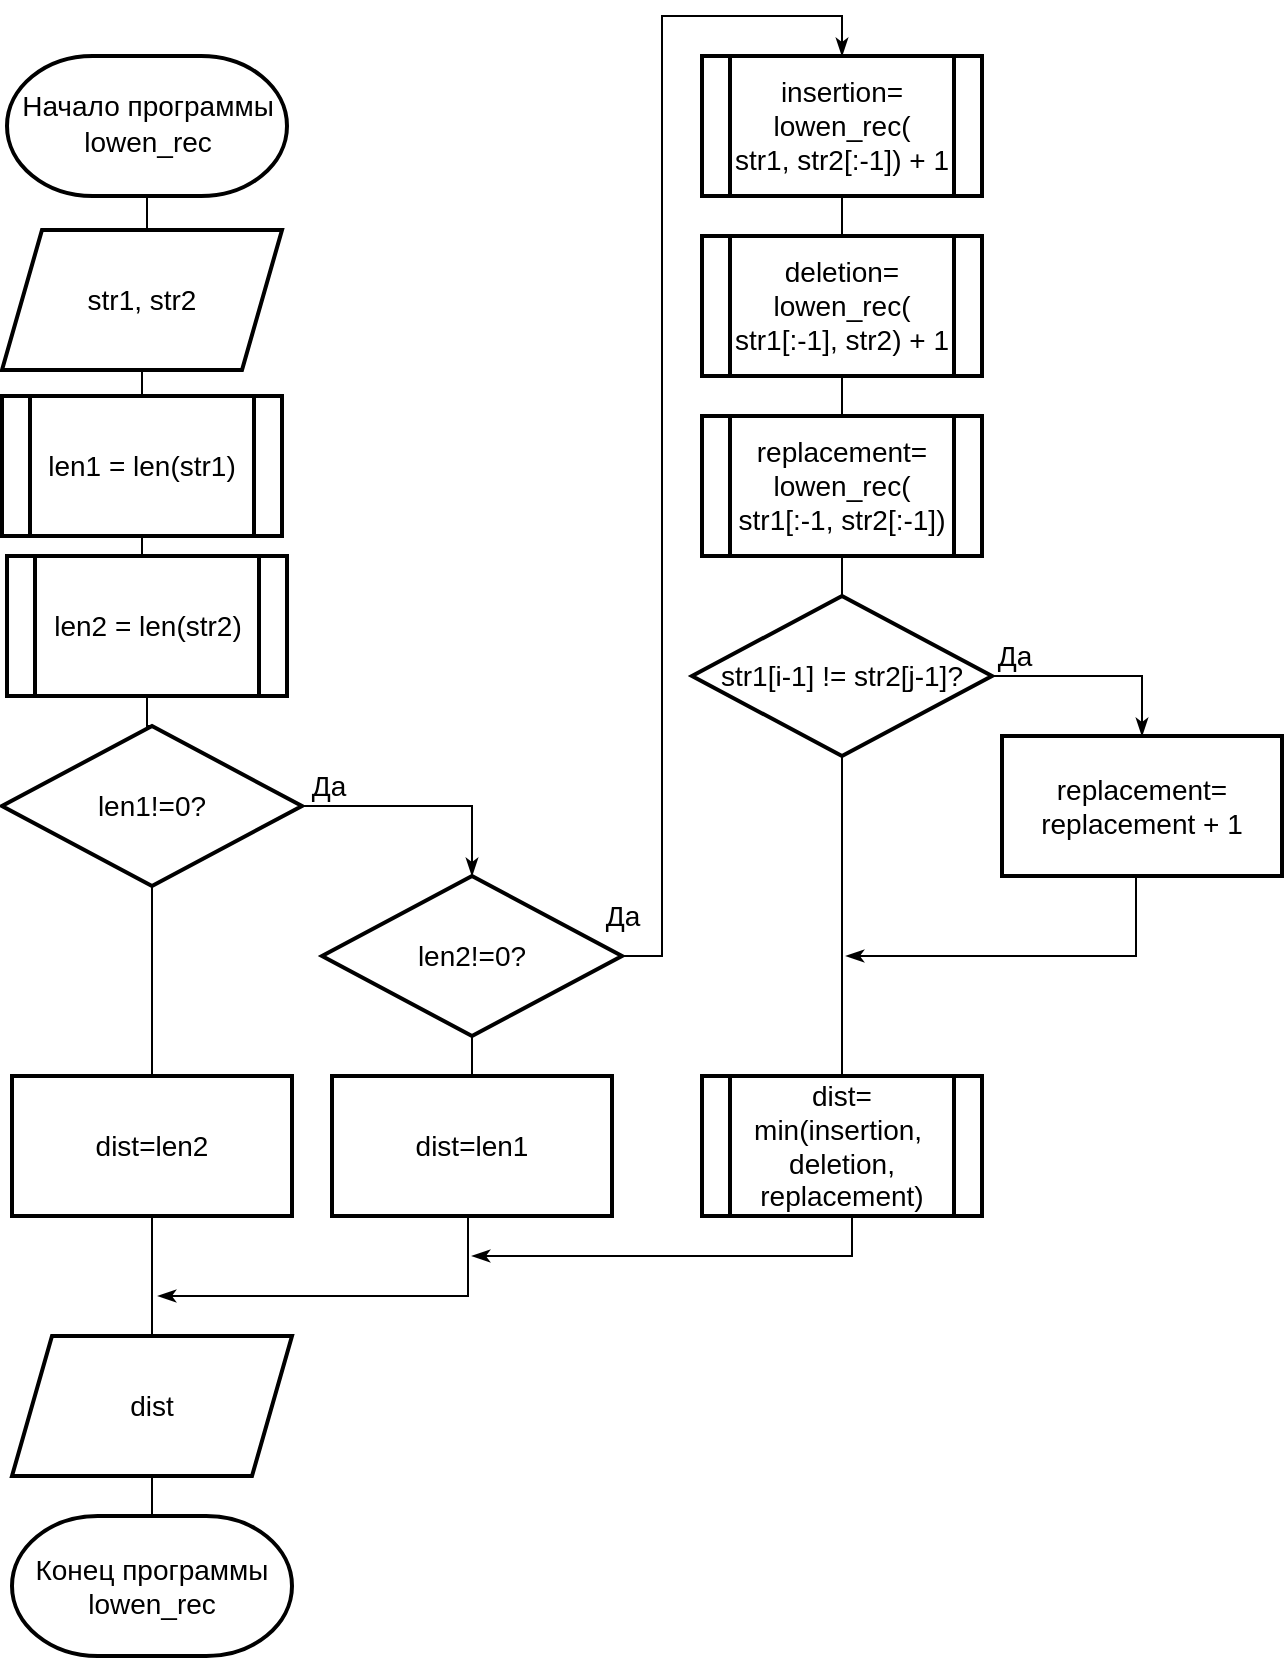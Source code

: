 <mxfile version="13.9.9" type="device"><diagram id="C5RBs43oDa-KdzZeNtuy" name="Page-1"><mxGraphModel dx="125" dy="1813" grid="1" gridSize="10" guides="1" tooltips="1" connect="1" arrows="1" fold="1" page="1" pageScale="1" pageWidth="827" pageHeight="1169" math="0" shadow="0"><root><mxCell id="WIyWlLk6GJQsqaUBKTNV-0"/><mxCell id="WIyWlLk6GJQsqaUBKTNV-1" parent="WIyWlLk6GJQsqaUBKTNV-0"/><mxCell id="WdZP0otw79XUUpHIpCqY-2" value="&lt;font style=&quot;font-size: 14px&quot;&gt;Начало программы&lt;br&gt;&lt;span style=&quot;line-height: 150%&quot;&gt;lowen_rec&lt;/span&gt;&lt;/font&gt;" style="strokeWidth=2;html=1;shape=mxgraph.flowchart.terminator;whiteSpace=wrap;fontSize=14;fontFamily=Helvetica;" parent="WIyWlLk6GJQsqaUBKTNV-1" vertex="1"><mxGeometry x="972.5" width="140" height="70" as="geometry"/></mxCell><mxCell id="WdZP0otw79XUUpHIpCqY-33" style="edgeStyle=orthogonalEdgeStyle;rounded=0;orthogonalLoop=1;jettySize=auto;html=1;exitX=0.5;exitY=0;exitDx=0;exitDy=0;entryX=0.5;entryY=1;entryDx=0;entryDy=0;entryPerimeter=0;endArrow=none;endFill=0;" parent="WIyWlLk6GJQsqaUBKTNV-1" source="WdZP0otw79XUUpHIpCqY-3" target="WdZP0otw79XUUpHIpCqY-2" edge="1"><mxGeometry relative="1" as="geometry"/></mxCell><mxCell id="WdZP0otw79XUUpHIpCqY-3" value="str1, str2" style="shape=parallelogram;perimeter=parallelogramPerimeter;whiteSpace=wrap;html=1;fixedSize=1;strokeWidth=2;fontSize=14;" parent="WIyWlLk6GJQsqaUBKTNV-1" vertex="1"><mxGeometry x="970" y="87" width="140" height="70" as="geometry"/></mxCell><mxCell id="WdZP0otw79XUUpHIpCqY-35" style="edgeStyle=orthogonalEdgeStyle;rounded=0;orthogonalLoop=1;jettySize=auto;html=1;exitX=0.5;exitY=0;exitDx=0;exitDy=0;entryX=0.5;entryY=1;entryDx=0;entryDy=0;endArrow=none;endFill=0;" parent="WIyWlLk6GJQsqaUBKTNV-1" source="WdZP0otw79XUUpHIpCqY-4" target="WdZP0otw79XUUpHIpCqY-5" edge="1"><mxGeometry relative="1" as="geometry"/></mxCell><mxCell id="WdZP0otw79XUUpHIpCqY-4" value="len2 = len(str2)" style="shape=process;whiteSpace=wrap;html=1;backgroundOutline=1;strokeWidth=2;fontSize=14;" parent="WIyWlLk6GJQsqaUBKTNV-1" vertex="1"><mxGeometry x="972.5" y="250" width="140" height="70" as="geometry"/></mxCell><mxCell id="WdZP0otw79XUUpHIpCqY-34" style="edgeStyle=orthogonalEdgeStyle;rounded=0;orthogonalLoop=1;jettySize=auto;html=1;exitX=0.5;exitY=0;exitDx=0;exitDy=0;entryX=0.5;entryY=1;entryDx=0;entryDy=0;endArrow=none;endFill=0;" parent="WIyWlLk6GJQsqaUBKTNV-1" source="WdZP0otw79XUUpHIpCqY-5" target="WdZP0otw79XUUpHIpCqY-3" edge="1"><mxGeometry relative="1" as="geometry"/></mxCell><mxCell id="WdZP0otw79XUUpHIpCqY-5" value="len1 = len(str1)" style="shape=process;whiteSpace=wrap;html=1;backgroundOutline=1;strokeWidth=2;fontSize=14;" parent="WIyWlLk6GJQsqaUBKTNV-1" vertex="1"><mxGeometry x="970" y="170" width="140" height="70" as="geometry"/></mxCell><mxCell id="WdZP0otw79XUUpHIpCqY-6" value="Да" style="edgeStyle=orthogonalEdgeStyle;rounded=0;orthogonalLoop=1;jettySize=auto;html=1;exitX=1;exitY=0.5;exitDx=0;exitDy=0;entryX=0.5;entryY=0;entryDx=0;entryDy=0;endArrow=classicThin;endFill=1;fontSize=14;" parent="WIyWlLk6GJQsqaUBKTNV-1" source="WdZP0otw79XUUpHIpCqY-8" target="WdZP0otw79XUUpHIpCqY-15" edge="1"><mxGeometry x="-0.786" y="10" relative="1" as="geometry"><mxPoint as="offset"/><mxPoint x="1185" y="400" as="targetPoint"/></mxGeometry></mxCell><mxCell id="WdZP0otw79XUUpHIpCqY-36" style="edgeStyle=orthogonalEdgeStyle;rounded=0;orthogonalLoop=1;jettySize=auto;html=1;exitX=0.5;exitY=0;exitDx=0;exitDy=0;entryX=0.5;entryY=1;entryDx=0;entryDy=0;endArrow=none;endFill=0;" parent="WIyWlLk6GJQsqaUBKTNV-1" source="WdZP0otw79XUUpHIpCqY-8" target="WdZP0otw79XUUpHIpCqY-4" edge="1"><mxGeometry relative="1" as="geometry"/></mxCell><mxCell id="WdZP0otw79XUUpHIpCqY-37" style="edgeStyle=orthogonalEdgeStyle;rounded=0;orthogonalLoop=1;jettySize=auto;html=1;entryX=0.5;entryY=0;entryDx=0;entryDy=0;endArrow=none;endFill=0;" parent="WIyWlLk6GJQsqaUBKTNV-1" source="WdZP0otw79XUUpHIpCqY-8" target="WdZP0otw79XUUpHIpCqY-13" edge="1"><mxGeometry relative="1" as="geometry"/></mxCell><mxCell id="WdZP0otw79XUUpHIpCqY-8" value="&lt;span style=&quot;font-size: 14px&quot;&gt;len1!=0?&lt;/span&gt;" style="rhombus;whiteSpace=wrap;html=1;strokeWidth=2;fontSize=14;" parent="WIyWlLk6GJQsqaUBKTNV-1" vertex="1"><mxGeometry x="970" y="335" width="150" height="80" as="geometry"/></mxCell><mxCell id="WdZP0otw79XUUpHIpCqY-11" value="Конец программы lowen_rec" style="strokeWidth=2;html=1;shape=mxgraph.flowchart.terminator;whiteSpace=wrap;fontSize=14;" parent="WIyWlLk6GJQsqaUBKTNV-1" vertex="1"><mxGeometry x="975" y="730" width="140" height="70" as="geometry"/></mxCell><mxCell id="WdZP0otw79XUUpHIpCqY-42" style="edgeStyle=orthogonalEdgeStyle;rounded=0;orthogonalLoop=1;jettySize=auto;html=1;exitX=0.5;exitY=1;exitDx=0;exitDy=0;entryX=0.5;entryY=0;entryDx=0;entryDy=0;entryPerimeter=0;endArrow=none;endFill=0;" parent="WIyWlLk6GJQsqaUBKTNV-1" source="WdZP0otw79XUUpHIpCqY-12" target="WdZP0otw79XUUpHIpCqY-11" edge="1"><mxGeometry relative="1" as="geometry"/></mxCell><mxCell id="WdZP0otw79XUUpHIpCqY-12" value="dist" style="shape=parallelogram;perimeter=parallelogramPerimeter;whiteSpace=wrap;html=1;fixedSize=1;strokeWidth=2;fontSize=14;" parent="WIyWlLk6GJQsqaUBKTNV-1" vertex="1"><mxGeometry x="975" y="640" width="140" height="70" as="geometry"/></mxCell><mxCell id="WdZP0otw79XUUpHIpCqY-39" style="edgeStyle=orthogonalEdgeStyle;rounded=0;orthogonalLoop=1;jettySize=auto;html=1;exitX=0.5;exitY=1;exitDx=0;exitDy=0;entryX=0.5;entryY=0;entryDx=0;entryDy=0;endArrow=none;endFill=0;" parent="WIyWlLk6GJQsqaUBKTNV-1" source="WdZP0otw79XUUpHIpCqY-13" target="WdZP0otw79XUUpHIpCqY-12" edge="1"><mxGeometry relative="1" as="geometry"/></mxCell><mxCell id="WdZP0otw79XUUpHIpCqY-13" value="dist=len2" style="rounded=0;whiteSpace=wrap;html=1;strokeWidth=2;fontSize=14;" parent="WIyWlLk6GJQsqaUBKTNV-1" vertex="1"><mxGeometry x="975" y="510" width="140" height="70" as="geometry"/></mxCell><mxCell id="WdZP0otw79XUUpHIpCqY-14" value="Да" style="edgeStyle=orthogonalEdgeStyle;rounded=0;orthogonalLoop=1;jettySize=auto;html=1;exitX=1;exitY=0.5;exitDx=0;exitDy=0;entryX=0.5;entryY=0;entryDx=0;entryDy=0;endArrow=classicThin;endFill=1;fontSize=14;" parent="WIyWlLk6GJQsqaUBKTNV-1" source="WdZP0otw79XUUpHIpCqY-15" target="WdZP0otw79XUUpHIpCqY-17" edge="1"><mxGeometry x="-0.867" y="20" relative="1" as="geometry"><mxPoint as="offset"/><mxPoint x="1366" y="470" as="targetPoint"/><mxPoint x="1300" y="450" as="sourcePoint"/><Array as="points"><mxPoint x="1300" y="450"/><mxPoint x="1300" y="-20"/><mxPoint x="1390" y="-20"/></Array></mxGeometry></mxCell><mxCell id="WdZP0otw79XUUpHIpCqY-38" style="edgeStyle=orthogonalEdgeStyle;rounded=0;orthogonalLoop=1;jettySize=auto;html=1;exitX=0.5;exitY=1;exitDx=0;exitDy=0;entryX=0.5;entryY=0;entryDx=0;entryDy=0;endArrow=none;endFill=0;" parent="WIyWlLk6GJQsqaUBKTNV-1" source="WdZP0otw79XUUpHIpCqY-15" target="WdZP0otw79XUUpHIpCqY-16" edge="1"><mxGeometry relative="1" as="geometry"/></mxCell><mxCell id="WdZP0otw79XUUpHIpCqY-15" value="&lt;span style=&quot;font-size: 14px&quot;&gt;len2!=0?&lt;/span&gt;" style="rhombus;whiteSpace=wrap;html=1;strokeWidth=2;fontSize=14;" parent="WIyWlLk6GJQsqaUBKTNV-1" vertex="1"><mxGeometry x="1130" y="410" width="150" height="80" as="geometry"/></mxCell><mxCell id="WdZP0otw79XUUpHIpCqY-40" style="edgeStyle=orthogonalEdgeStyle;rounded=0;orthogonalLoop=1;jettySize=auto;html=1;exitX=0.5;exitY=1;exitDx=0;exitDy=0;endArrow=classicThin;endFill=1;" parent="WIyWlLk6GJQsqaUBKTNV-1" edge="1"><mxGeometry relative="1" as="geometry"><mxPoint x="1048" y="620" as="targetPoint"/><mxPoint x="1203" y="580" as="sourcePoint"/><Array as="points"><mxPoint x="1203" y="620"/><mxPoint x="1048" y="620"/></Array></mxGeometry></mxCell><mxCell id="WdZP0otw79XUUpHIpCqY-16" value="dist=len1" style="rounded=0;whiteSpace=wrap;html=1;strokeWidth=2;fontSize=14;" parent="WIyWlLk6GJQsqaUBKTNV-1" vertex="1"><mxGeometry x="1135" y="510" width="140" height="70" as="geometry"/></mxCell><mxCell id="WdZP0otw79XUUpHIpCqY-30" style="edgeStyle=orthogonalEdgeStyle;rounded=0;orthogonalLoop=1;jettySize=auto;html=1;exitX=0.5;exitY=1;exitDx=0;exitDy=0;entryX=0.5;entryY=0;entryDx=0;entryDy=0;endArrow=none;endFill=0;" parent="WIyWlLk6GJQsqaUBKTNV-1" source="WdZP0otw79XUUpHIpCqY-17" target="WdZP0otw79XUUpHIpCqY-18" edge="1"><mxGeometry relative="1" as="geometry"/></mxCell><mxCell id="WdZP0otw79XUUpHIpCqY-17" value="insertion=&lt;br&gt;lowen_rec(&lt;br&gt;str1, str2[:-1]) + 1" style="shape=process;whiteSpace=wrap;html=1;backgroundOutline=1;strokeWidth=2;fontSize=14;" parent="WIyWlLk6GJQsqaUBKTNV-1" vertex="1"><mxGeometry x="1320" width="140" height="70" as="geometry"/></mxCell><mxCell id="WdZP0otw79XUUpHIpCqY-31" style="edgeStyle=orthogonalEdgeStyle;rounded=0;orthogonalLoop=1;jettySize=auto;html=1;exitX=0.5;exitY=1;exitDx=0;exitDy=0;entryX=0.5;entryY=0;entryDx=0;entryDy=0;endArrow=none;endFill=0;" parent="WIyWlLk6GJQsqaUBKTNV-1" source="WdZP0otw79XUUpHIpCqY-18" target="WdZP0otw79XUUpHIpCqY-19" edge="1"><mxGeometry relative="1" as="geometry"/></mxCell><mxCell id="WdZP0otw79XUUpHIpCqY-18" value="deletion=&lt;br&gt;lowen_rec(&lt;br&gt;str1[:-1], str2) + 1" style="shape=process;whiteSpace=wrap;html=1;backgroundOutline=1;strokeWidth=2;fontSize=14;" parent="WIyWlLk6GJQsqaUBKTNV-1" vertex="1"><mxGeometry x="1320" y="90" width="140" height="70" as="geometry"/></mxCell><mxCell id="WdZP0otw79XUUpHIpCqY-32" style="edgeStyle=orthogonalEdgeStyle;rounded=0;orthogonalLoop=1;jettySize=auto;html=1;exitX=0.5;exitY=1;exitDx=0;exitDy=0;entryX=0.5;entryY=0;entryDx=0;entryDy=0;endArrow=none;endFill=0;" parent="WIyWlLk6GJQsqaUBKTNV-1" source="WdZP0otw79XUUpHIpCqY-19" target="WdZP0otw79XUUpHIpCqY-26" edge="1"><mxGeometry relative="1" as="geometry"/></mxCell><mxCell id="WdZP0otw79XUUpHIpCqY-19" value="replacement=&lt;br&gt;lowen_rec(&lt;br&gt;str1[:-1, str2[:-1])" style="shape=process;whiteSpace=wrap;html=1;backgroundOutline=1;strokeWidth=2;fontSize=14;" parent="WIyWlLk6GJQsqaUBKTNV-1" vertex="1"><mxGeometry x="1320" y="180" width="140" height="70" as="geometry"/></mxCell><mxCell id="WdZP0otw79XUUpHIpCqY-24" value="Да" style="edgeStyle=orthogonalEdgeStyle;rounded=0;orthogonalLoop=1;jettySize=auto;html=1;exitX=1;exitY=0.5;exitDx=0;exitDy=0;entryX=0.5;entryY=0;entryDx=0;entryDy=0;endArrow=classicThin;endFill=1;fontSize=14;" parent="WIyWlLk6GJQsqaUBKTNV-1" source="WdZP0otw79XUUpHIpCqY-26" target="WdZP0otw79XUUpHIpCqY-28" edge="1"><mxGeometry x="-0.786" y="10" relative="1" as="geometry"><mxPoint as="offset"/><mxPoint x="1490.0" y="370" as="targetPoint"/></mxGeometry></mxCell><mxCell id="WdZP0otw79XUUpHIpCqY-25" style="edgeStyle=orthogonalEdgeStyle;rounded=0;orthogonalLoop=1;jettySize=auto;html=1;exitX=0.5;exitY=1;exitDx=0;exitDy=0;entryX=0.5;entryY=0;entryDx=0;entryDy=0;endArrow=none;endFill=0;" parent="WIyWlLk6GJQsqaUBKTNV-1" source="WdZP0otw79XUUpHIpCqY-26" target="WdZP0otw79XUUpHIpCqY-29" edge="1"><mxGeometry relative="1" as="geometry"/></mxCell><mxCell id="WdZP0otw79XUUpHIpCqY-26" value="&lt;span style=&quot;font-size: 14px&quot;&gt;str1[i-1] != str2[j-1]?&lt;/span&gt;" style="rhombus;whiteSpace=wrap;html=1;strokeWidth=2;fontSize=14;" parent="WIyWlLk6GJQsqaUBKTNV-1" vertex="1"><mxGeometry x="1315" y="270" width="150" height="80" as="geometry"/></mxCell><mxCell id="WdZP0otw79XUUpHIpCqY-27" style="edgeStyle=orthogonalEdgeStyle;rounded=0;orthogonalLoop=1;jettySize=auto;html=1;endArrow=classicThin;endFill=1;" parent="WIyWlLk6GJQsqaUBKTNV-1" edge="1"><mxGeometry relative="1" as="geometry"><mxPoint x="1392" y="450" as="targetPoint"/><Array as="points"><mxPoint x="1537" y="450"/><mxPoint x="1392" y="450"/></Array><mxPoint x="1537" y="380" as="sourcePoint"/></mxGeometry></mxCell><mxCell id="WdZP0otw79XUUpHIpCqY-28" value="replacement=&lt;br&gt;replacement + 1" style="rounded=0;whiteSpace=wrap;html=1;strokeWidth=2;fontSize=14;" parent="WIyWlLk6GJQsqaUBKTNV-1" vertex="1"><mxGeometry x="1470" y="340" width="140" height="70" as="geometry"/></mxCell><mxCell id="WdZP0otw79XUUpHIpCqY-41" style="edgeStyle=orthogonalEdgeStyle;rounded=0;orthogonalLoop=1;jettySize=auto;html=1;exitX=0.5;exitY=1;exitDx=0;exitDy=0;endArrow=classicThin;endFill=1;" parent="WIyWlLk6GJQsqaUBKTNV-1" edge="1"><mxGeometry relative="1" as="geometry"><mxPoint x="1205" y="600" as="targetPoint"/><mxPoint x="1395" y="580" as="sourcePoint"/><Array as="points"><mxPoint x="1395" y="600"/><mxPoint x="1205" y="600"/></Array></mxGeometry></mxCell><mxCell id="WdZP0otw79XUUpHIpCqY-29" value="dist=&lt;br&gt;min(insertion,&amp;nbsp; deletion, replacement)" style="shape=process;whiteSpace=wrap;html=1;backgroundOutline=1;strokeWidth=2;fontSize=14;" parent="WIyWlLk6GJQsqaUBKTNV-1" vertex="1"><mxGeometry x="1320" y="510" width="140" height="70" as="geometry"/></mxCell></root></mxGraphModel></diagram></mxfile>